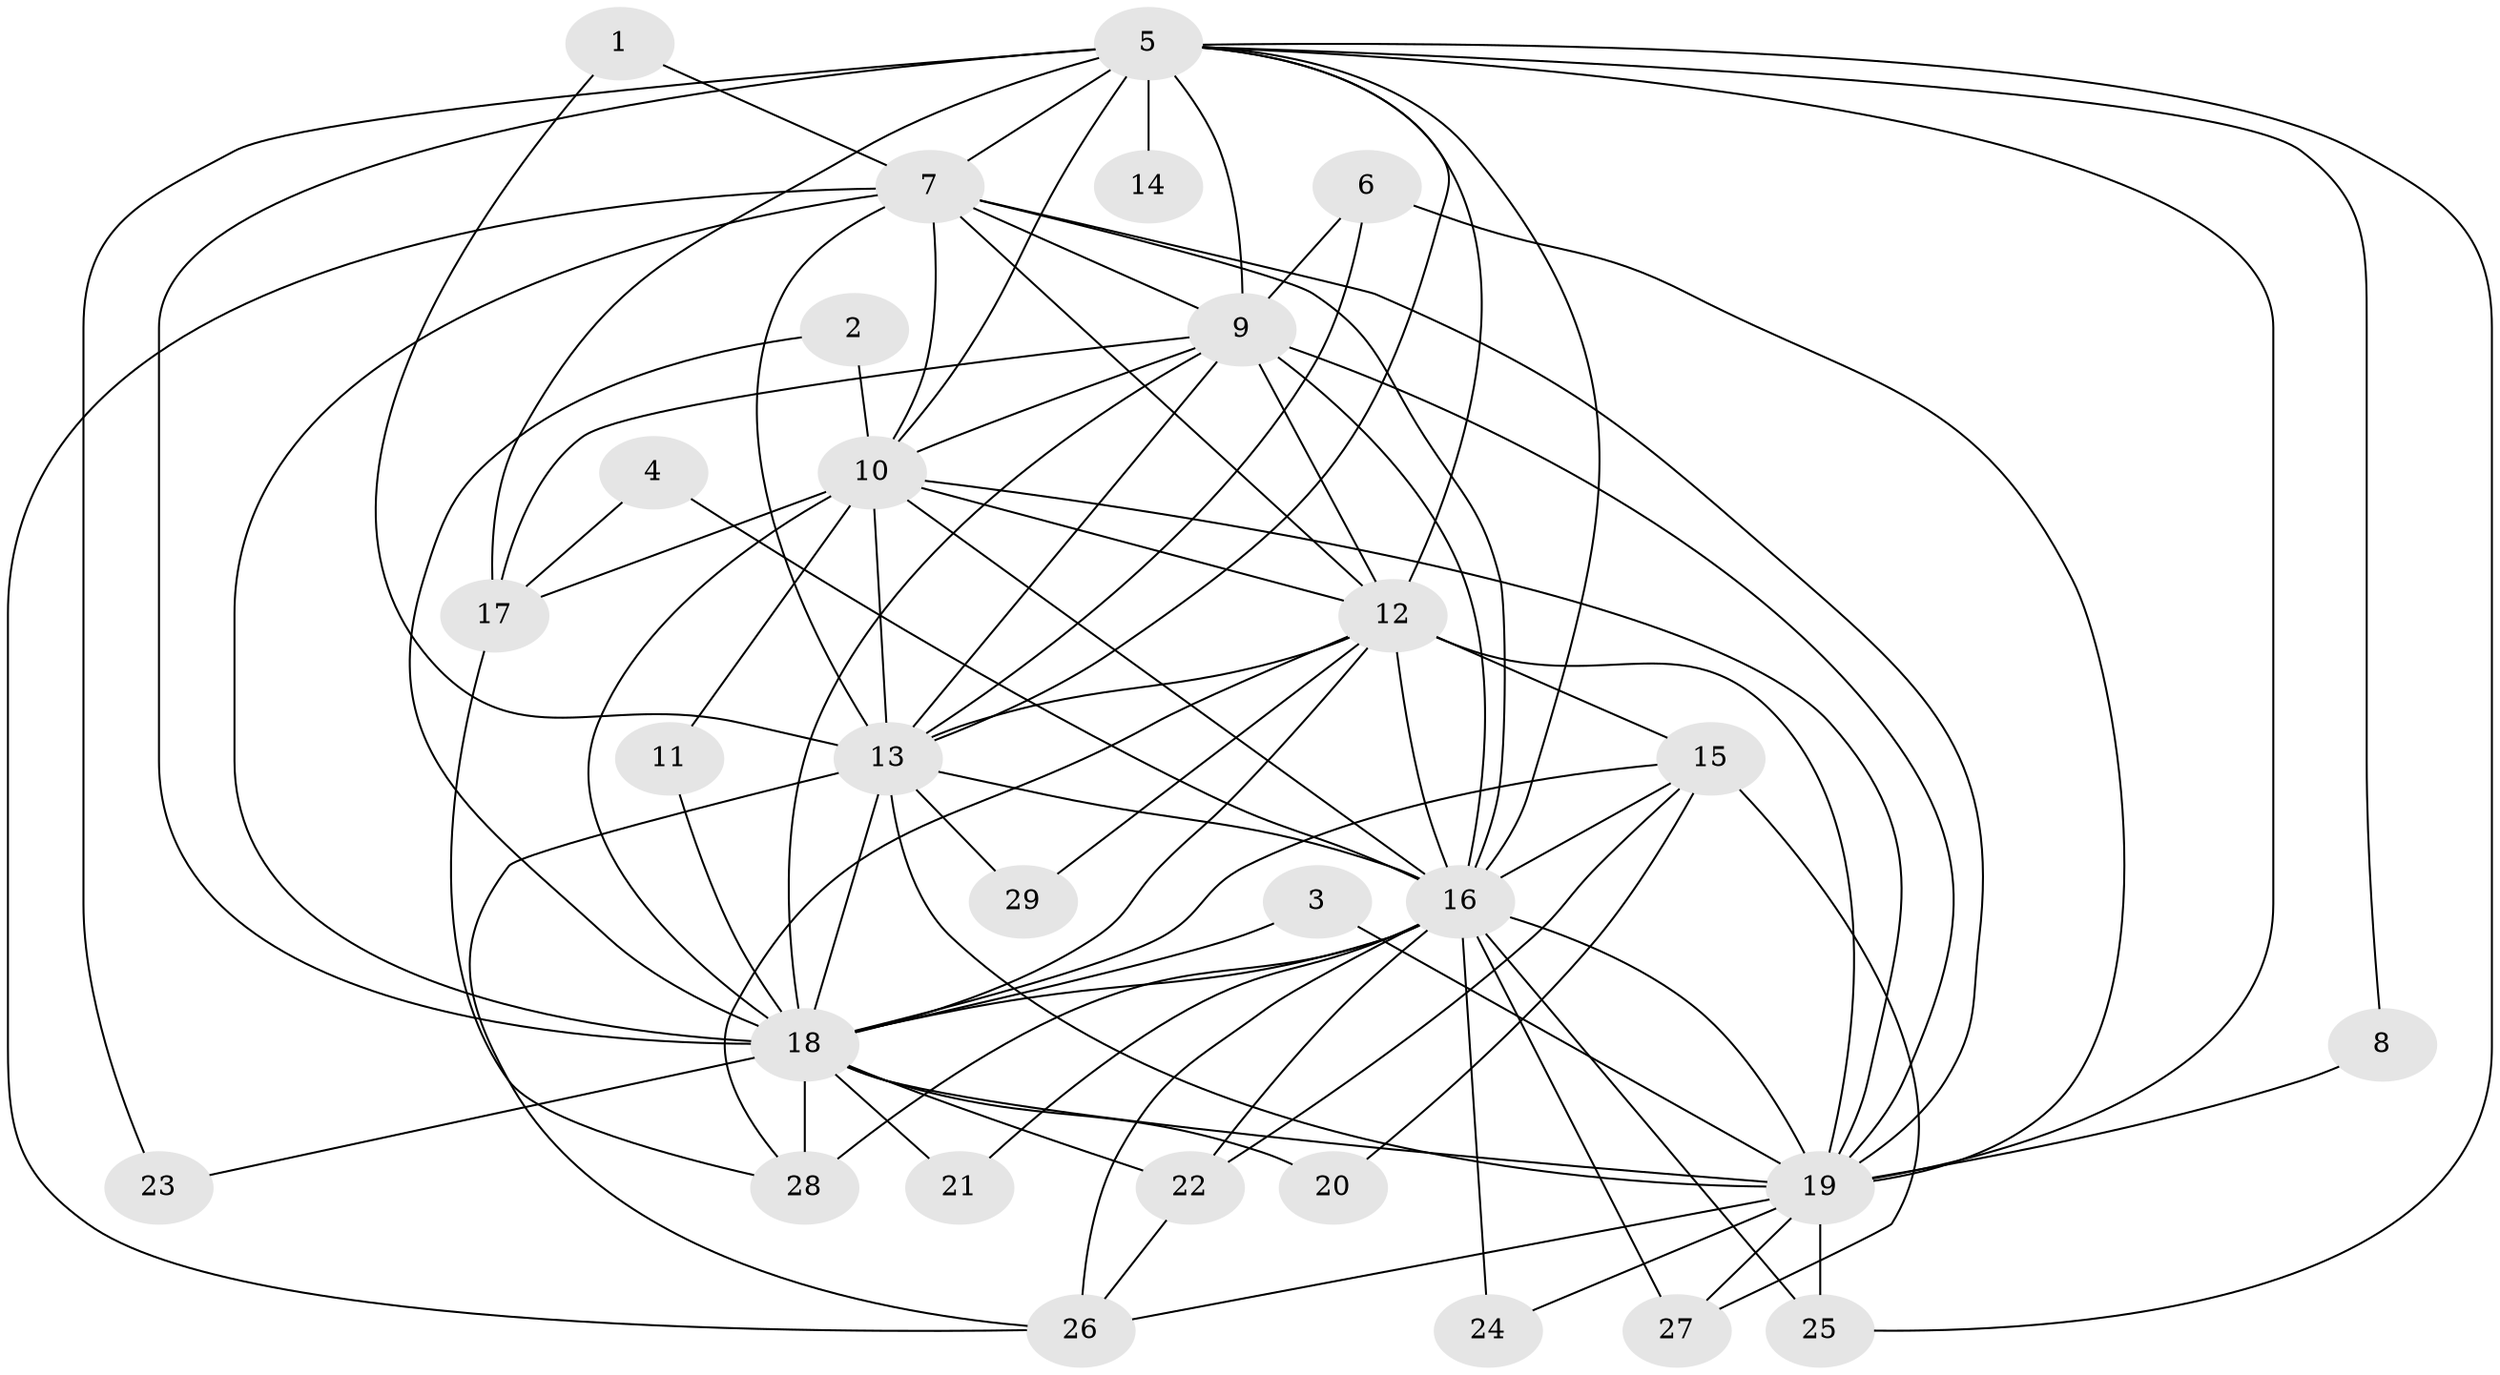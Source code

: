 // original degree distribution, {15: 0.017241379310344827, 14: 0.034482758620689655, 12: 0.034482758620689655, 25: 0.017241379310344827, 13: 0.017241379310344827, 16: 0.017241379310344827, 20: 0.017241379310344827, 18: 0.017241379310344827, 2: 0.5689655172413793, 5: 0.06896551724137931, 4: 0.06896551724137931, 3: 0.1206896551724138}
// Generated by graph-tools (version 1.1) at 2025/25/03/09/25 03:25:42]
// undirected, 29 vertices, 86 edges
graph export_dot {
graph [start="1"]
  node [color=gray90,style=filled];
  1;
  2;
  3;
  4;
  5;
  6;
  7;
  8;
  9;
  10;
  11;
  12;
  13;
  14;
  15;
  16;
  17;
  18;
  19;
  20;
  21;
  22;
  23;
  24;
  25;
  26;
  27;
  28;
  29;
  1 -- 7 [weight=1.0];
  1 -- 13 [weight=1.0];
  2 -- 10 [weight=1.0];
  2 -- 18 [weight=1.0];
  3 -- 18 [weight=1.0];
  3 -- 19 [weight=1.0];
  4 -- 16 [weight=1.0];
  4 -- 17 [weight=1.0];
  5 -- 7 [weight=2.0];
  5 -- 8 [weight=1.0];
  5 -- 9 [weight=2.0];
  5 -- 10 [weight=4.0];
  5 -- 12 [weight=2.0];
  5 -- 13 [weight=2.0];
  5 -- 14 [weight=2.0];
  5 -- 16 [weight=3.0];
  5 -- 17 [weight=2.0];
  5 -- 18 [weight=3.0];
  5 -- 19 [weight=2.0];
  5 -- 23 [weight=1.0];
  5 -- 25 [weight=1.0];
  6 -- 9 [weight=1.0];
  6 -- 13 [weight=1.0];
  6 -- 19 [weight=1.0];
  7 -- 9 [weight=1.0];
  7 -- 10 [weight=2.0];
  7 -- 12 [weight=1.0];
  7 -- 13 [weight=1.0];
  7 -- 16 [weight=1.0];
  7 -- 18 [weight=2.0];
  7 -- 19 [weight=1.0];
  7 -- 26 [weight=1.0];
  8 -- 19 [weight=1.0];
  9 -- 10 [weight=1.0];
  9 -- 12 [weight=1.0];
  9 -- 13 [weight=1.0];
  9 -- 16 [weight=2.0];
  9 -- 17 [weight=1.0];
  9 -- 18 [weight=1.0];
  9 -- 19 [weight=1.0];
  10 -- 11 [weight=1.0];
  10 -- 12 [weight=1.0];
  10 -- 13 [weight=1.0];
  10 -- 16 [weight=1.0];
  10 -- 17 [weight=1.0];
  10 -- 18 [weight=1.0];
  10 -- 19 [weight=2.0];
  11 -- 18 [weight=1.0];
  12 -- 13 [weight=1.0];
  12 -- 15 [weight=2.0];
  12 -- 16 [weight=2.0];
  12 -- 18 [weight=1.0];
  12 -- 19 [weight=1.0];
  12 -- 28 [weight=1.0];
  12 -- 29 [weight=1.0];
  13 -- 16 [weight=1.0];
  13 -- 18 [weight=2.0];
  13 -- 19 [weight=1.0];
  13 -- 26 [weight=1.0];
  13 -- 29 [weight=1.0];
  15 -- 16 [weight=1.0];
  15 -- 18 [weight=1.0];
  15 -- 20 [weight=1.0];
  15 -- 22 [weight=1.0];
  15 -- 27 [weight=1.0];
  16 -- 18 [weight=2.0];
  16 -- 19 [weight=2.0];
  16 -- 21 [weight=1.0];
  16 -- 22 [weight=1.0];
  16 -- 24 [weight=1.0];
  16 -- 25 [weight=2.0];
  16 -- 26 [weight=1.0];
  16 -- 27 [weight=1.0];
  16 -- 28 [weight=2.0];
  17 -- 28 [weight=1.0];
  18 -- 19 [weight=1.0];
  18 -- 20 [weight=1.0];
  18 -- 21 [weight=1.0];
  18 -- 22 [weight=2.0];
  18 -- 23 [weight=1.0];
  18 -- 28 [weight=1.0];
  19 -- 24 [weight=1.0];
  19 -- 25 [weight=1.0];
  19 -- 26 [weight=1.0];
  19 -- 27 [weight=1.0];
  22 -- 26 [weight=1.0];
}

